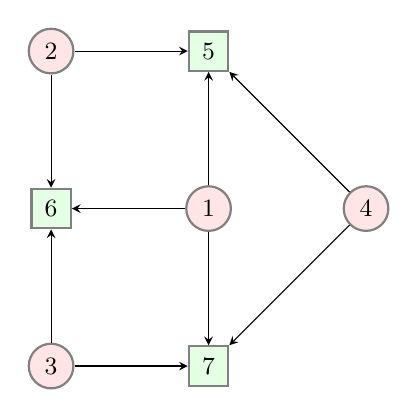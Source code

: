 \begin{tikzpicture}
[
scale=1,transform shape,
state/.style={rectangle,draw=black!50,fill=green!10,thick,minimum size=5mm},
oper/.style={circle,draw=black!50,fill=red!10,thick, minimum size=5mm, font=\small},
arr/.style={->,auto,>=stealth}
]
\small

% Input staff 
%\node (a0) at (0,0) [oper ] {$+$};
%\draw [arr](-1,0) to node [left,xshift=-3mm]{$x_i$} node{}(a0);
%\draw (1,0) circle (0.3mm) [fill=black!];
%\node (mp0) at (1,1) [oper,label=left:$f_0$ ] {$\times$};
%\draw [arr] (1,0) -- (mp0);
%\draw (mp0) -- (1,2.5);
%\draw [arr] (0,-2.5) -- (a0);
% Filter section

\node (s6) at (0,0) [state] {6};
\node (s5) at (2,2) [state] {5};
\node (s7) at (2,-2) [state] {7};

\node (s2) at (0,2) [oper] {2};
\node (s3) at (0,-2) [oper] {3};
\node (s1) at (2,0) [oper] {1};
\node (s4) at (4,0) [oper] {4};

\draw [arr](s4)[] to node [right]{} node{}(s5);
\draw [arr](s4)[] to node [right]{} node{}(s7);
\draw [arr](s2)[] to node [above]{} node{}(s5);
\draw [arr](s2)[] to node [right]{} node{}(s6);
\draw [arr](s1)[] to node [right]{} node{}(s5);
\draw [arr](s1)[] to node [above]{} node{}(s6);
\draw [arr](s1)[] to node [right]{} node{}(s7);
\draw [arr](s3)[] to node [right]{} node{}(s6);
\draw [arr](s3)[] to node [above]{} node{}(s7);


\end{tikzpicture}

